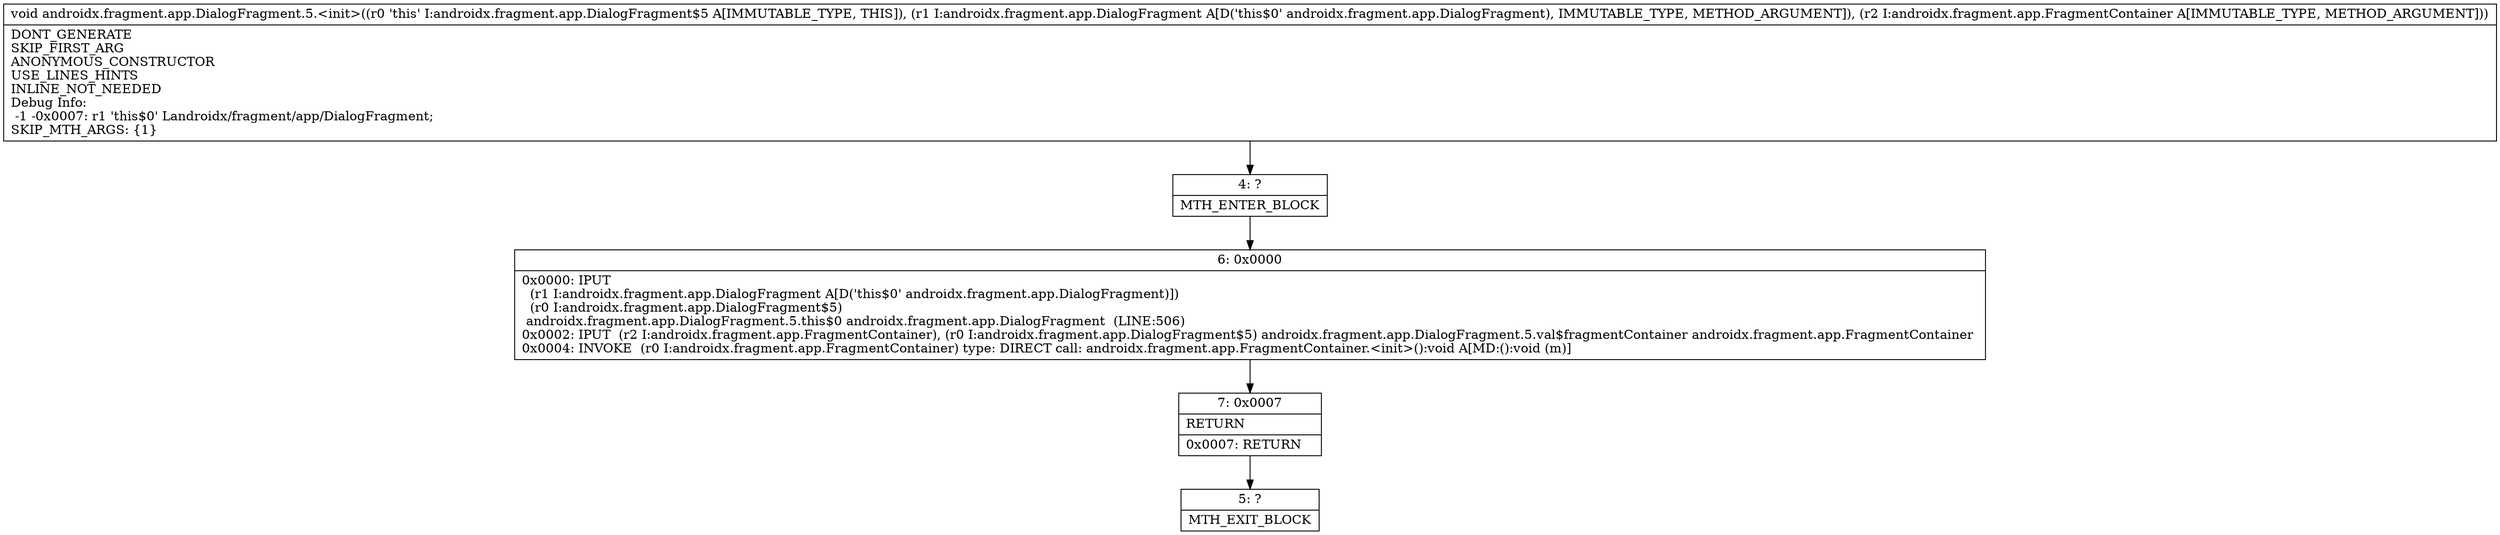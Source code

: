 digraph "CFG forandroidx.fragment.app.DialogFragment.5.\<init\>(Landroidx\/fragment\/app\/DialogFragment;Landroidx\/fragment\/app\/FragmentContainer;)V" {
Node_4 [shape=record,label="{4\:\ ?|MTH_ENTER_BLOCK\l}"];
Node_6 [shape=record,label="{6\:\ 0x0000|0x0000: IPUT  \l  (r1 I:androidx.fragment.app.DialogFragment A[D('this$0' androidx.fragment.app.DialogFragment)])\l  (r0 I:androidx.fragment.app.DialogFragment$5)\l androidx.fragment.app.DialogFragment.5.this$0 androidx.fragment.app.DialogFragment  (LINE:506)\l0x0002: IPUT  (r2 I:androidx.fragment.app.FragmentContainer), (r0 I:androidx.fragment.app.DialogFragment$5) androidx.fragment.app.DialogFragment.5.val$fragmentContainer androidx.fragment.app.FragmentContainer \l0x0004: INVOKE  (r0 I:androidx.fragment.app.FragmentContainer) type: DIRECT call: androidx.fragment.app.FragmentContainer.\<init\>():void A[MD:():void (m)]\l}"];
Node_7 [shape=record,label="{7\:\ 0x0007|RETURN\l|0x0007: RETURN   \l}"];
Node_5 [shape=record,label="{5\:\ ?|MTH_EXIT_BLOCK\l}"];
MethodNode[shape=record,label="{void androidx.fragment.app.DialogFragment.5.\<init\>((r0 'this' I:androidx.fragment.app.DialogFragment$5 A[IMMUTABLE_TYPE, THIS]), (r1 I:androidx.fragment.app.DialogFragment A[D('this$0' androidx.fragment.app.DialogFragment), IMMUTABLE_TYPE, METHOD_ARGUMENT]), (r2 I:androidx.fragment.app.FragmentContainer A[IMMUTABLE_TYPE, METHOD_ARGUMENT]))  | DONT_GENERATE\lSKIP_FIRST_ARG\lANONYMOUS_CONSTRUCTOR\lUSE_LINES_HINTS\lINLINE_NOT_NEEDED\lDebug Info:\l  \-1 \-0x0007: r1 'this$0' Landroidx\/fragment\/app\/DialogFragment;\lSKIP_MTH_ARGS: \{1\}\l}"];
MethodNode -> Node_4;Node_4 -> Node_6;
Node_6 -> Node_7;
Node_7 -> Node_5;
}

